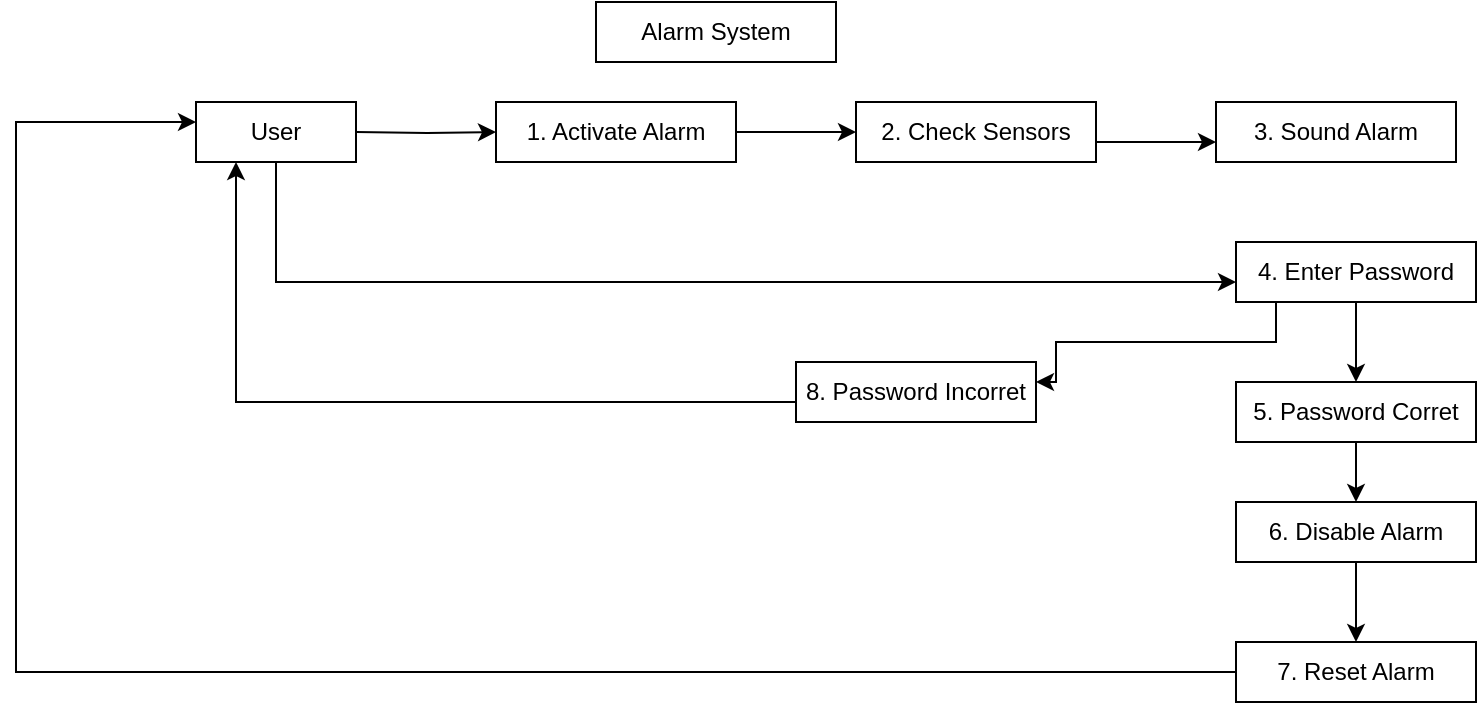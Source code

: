 <mxfile><diagram id="qvZ4fdEiblrsOR7_OkiZ" name="Page-7"><mxGraphModel dx="993" dy="703" grid="1" gridSize="10" guides="1" tooltips="1" connect="1" arrows="1" fold="1" page="1" pageScale="1" pageWidth="850" pageHeight="1100" math="0" shadow="0"><root><mxCell id="0"/><mxCell id="1" parent="0"/><mxCell id="wTxdUkZhkhx77jbvx3r5-1" value="User" style="rounded=0;whiteSpace=wrap;html=1;" vertex="1" connectable="0" parent="1"><mxGeometry x="150" y="60" width="80" height="30" as="geometry"/></mxCell><mxCell id="wTxdUkZhkhx77jbvx3r5-2" value="Alarm System" style="rounded=0;whiteSpace=wrap;html=1;" vertex="1" connectable="0" parent="1"><mxGeometry x="350" y="10" width="120" height="30" as="geometry"/></mxCell><mxCell id="wTxdUkZhkhx77jbvx3r5-3" value="1. Activate Alarm" style="rounded=0;whiteSpace=wrap;html=1;" vertex="1" connectable="0" parent="1"><mxGeometry x="300" y="60" width="120" height="30" as="geometry"/></mxCell><mxCell id="wTxdUkZhkhx77jbvx3r5-4" value="2. Check Sensors" style="rounded=0;whiteSpace=wrap;html=1;" vertex="1" connectable="0" parent="1"><mxGeometry x="480" y="60" width="120" height="30" as="geometry"/></mxCell><mxCell id="wTxdUkZhkhx77jbvx3r5-5" value="3. Sound Alarm" style="rounded=0;whiteSpace=wrap;html=1;" vertex="1" connectable="0" parent="1"><mxGeometry x="660" y="60" width="120" height="30" as="geometry"/></mxCell><mxCell id="wTxdUkZhkhx77jbvx3r5-6" value="4. Enter Password" style="rounded=0;whiteSpace=wrap;html=1;" vertex="1" connectable="0" parent="1"><mxGeometry x="670" y="130" width="120" height="30" as="geometry"/></mxCell><mxCell id="wTxdUkZhkhx77jbvx3r5-7" value="6. Disable Alarm" style="rounded=0;whiteSpace=wrap;html=1;" vertex="1" connectable="0" parent="1"><mxGeometry x="670" y="260" width="120" height="30" as="geometry"/></mxCell><mxCell id="wTxdUkZhkhx77jbvx3r5-8" value="7. Reset Alarm" style="rounded=0;whiteSpace=wrap;html=1;" vertex="1" connectable="0" parent="1"><mxGeometry x="670" y="330" width="120" height="30" as="geometry"/></mxCell><mxCell id="wTxdUkZhkhx77jbvx3r5-9" style="edgeStyle=orthogonalEdgeStyle;rounded=0;orthogonalLoop=1;jettySize=auto;html=1;entryX=0;entryY=0.5;entryDx=0;entryDy=0;entryPerimeter=0;" edge="1" parent="1" target="wTxdUkZhkhx77jbvx3r5-3"><mxGeometry relative="1" as="geometry"><mxPoint x="230" y="75" as="sourcePoint"/></mxGeometry></mxCell><mxCell id="wTxdUkZhkhx77jbvx3r5-10" style="edgeStyle=orthogonalEdgeStyle;rounded=0;orthogonalLoop=1;jettySize=auto;html=1;entryX=0;entryY=0.5;entryDx=0;entryDy=0;entryPerimeter=0;" edge="1" parent="1"><mxGeometry relative="1" as="geometry"><mxPoint x="360" y="90" as="sourcePoint"/><mxPoint x="480" y="75" as="targetPoint"/><Array as="points"><mxPoint x="420" y="90"/><mxPoint x="420" y="75"/></Array></mxGeometry></mxCell><mxCell id="wTxdUkZhkhx77jbvx3r5-11" style="edgeStyle=orthogonalEdgeStyle;rounded=0;orthogonalLoop=1;jettySize=auto;html=1;" edge="1" parent="1"><mxGeometry relative="1" as="geometry"><mxPoint x="600" y="70" as="sourcePoint"/><mxPoint x="660" y="80" as="targetPoint"/><Array as="points"><mxPoint x="600" y="80"/></Array></mxGeometry></mxCell><mxCell id="wTxdUkZhkhx77jbvx3r5-14" style="edgeStyle=orthogonalEdgeStyle;rounded=0;orthogonalLoop=1;jettySize=auto;html=1;exitX=0;exitY=0.5;exitDx=0;exitDy=0;exitPerimeter=0;" edge="1" parent="1" source="wTxdUkZhkhx77jbvx3r5-8"><mxGeometry relative="1" as="geometry"><mxPoint x="150" y="70" as="targetPoint"/><Array as="points"><mxPoint x="60" y="345"/><mxPoint x="60" y="70"/></Array></mxGeometry></mxCell><mxCell id="wTxdUkZhkhx77jbvx3r5-15" style="edgeStyle=orthogonalEdgeStyle;rounded=0;orthogonalLoop=1;jettySize=auto;html=1;" edge="1" parent="1"><mxGeometry relative="1" as="geometry"><mxPoint x="190" y="90" as="sourcePoint"/><mxPoint x="670" y="150" as="targetPoint"/><Array as="points"><mxPoint x="190" y="150"/></Array></mxGeometry></mxCell><mxCell id="6835TQ7PXJTtw7VJoJ05-4" value="" style="endArrow=classic;html=1;" edge="1" parent="1"><mxGeometry width="50" height="50" relative="1" as="geometry"><mxPoint x="730" y="290" as="sourcePoint"/><mxPoint x="730" y="330" as="targetPoint"/></mxGeometry></mxCell><mxCell id="6835TQ7PXJTtw7VJoJ05-5" value="5. Password Corret" style="rounded=0;whiteSpace=wrap;html=1;" vertex="1" connectable="0" parent="1"><mxGeometry x="670" y="200" width="120" height="30" as="geometry"/></mxCell><mxCell id="6835TQ7PXJTtw7VJoJ05-6" value="" style="endArrow=classic;html=1;" edge="1" parent="1"><mxGeometry width="50" height="50" relative="1" as="geometry"><mxPoint x="730" y="160" as="sourcePoint"/><mxPoint x="730" y="200" as="targetPoint"/></mxGeometry></mxCell><mxCell id="6835TQ7PXJTtw7VJoJ05-7" value="" style="endArrow=classic;html=1;" edge="1" parent="1"><mxGeometry width="50" height="50" relative="1" as="geometry"><mxPoint x="730" y="230" as="sourcePoint"/><mxPoint x="730" y="260" as="targetPoint"/></mxGeometry></mxCell><mxCell id="6835TQ7PXJTtw7VJoJ05-8" value="8. Password Incorret" style="rounded=0;whiteSpace=wrap;html=1;" vertex="1" connectable="0" parent="1"><mxGeometry x="450" y="190" width="120" height="30" as="geometry"/></mxCell><mxCell id="6835TQ7PXJTtw7VJoJ05-10" style="edgeStyle=orthogonalEdgeStyle;rounded=0;orthogonalLoop=1;jettySize=auto;html=1;" edge="1" parent="1"><mxGeometry relative="1" as="geometry"><mxPoint x="690" y="160" as="sourcePoint"/><mxPoint x="570" y="200" as="targetPoint"/><Array as="points"><mxPoint x="690" y="180"/><mxPoint x="580" y="180"/></Array></mxGeometry></mxCell><mxCell id="6835TQ7PXJTtw7VJoJ05-11" style="edgeStyle=orthogonalEdgeStyle;rounded=0;orthogonalLoop=1;jettySize=auto;html=1;" edge="1" parent="1"><mxGeometry relative="1" as="geometry"><mxPoint x="450" y="210" as="sourcePoint"/><mxPoint x="170" y="90" as="targetPoint"/><Array as="points"><mxPoint x="170" y="210"/></Array></mxGeometry></mxCell></root></mxGraphModel></diagram></mxfile>